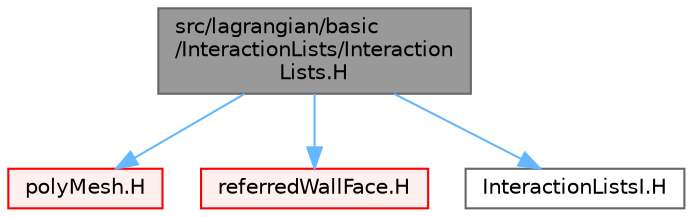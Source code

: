 digraph "src/lagrangian/basic/InteractionLists/InteractionLists.H"
{
 // LATEX_PDF_SIZE
  bgcolor="transparent";
  edge [fontname=Helvetica,fontsize=10,labelfontname=Helvetica,labelfontsize=10];
  node [fontname=Helvetica,fontsize=10,shape=box,height=0.2,width=0.4];
  Node1 [id="Node000001",label="src/lagrangian/basic\l/InteractionLists/Interaction\lLists.H",height=0.2,width=0.4,color="gray40", fillcolor="grey60", style="filled", fontcolor="black",tooltip=" "];
  Node1 -> Node2 [id="edge1_Node000001_Node000002",color="steelblue1",style="solid",tooltip=" "];
  Node2 [id="Node000002",label="polyMesh.H",height=0.2,width=0.4,color="red", fillcolor="#FFF0F0", style="filled",URL="$polyMesh_8H.html",tooltip=" "];
  Node1 -> Node279 [id="edge2_Node000001_Node000279",color="steelblue1",style="solid",tooltip=" "];
  Node279 [id="Node000279",label="referredWallFace.H",height=0.2,width=0.4,color="red", fillcolor="#FFF0F0", style="filled",URL="$referredWallFace_8H.html",tooltip=" "];
  Node1 -> Node281 [id="edge3_Node000001_Node000281",color="steelblue1",style="solid",tooltip=" "];
  Node281 [id="Node000281",label="InteractionListsI.H",height=0.2,width=0.4,color="grey40", fillcolor="white", style="filled",URL="$InteractionListsI_8H.html",tooltip=" "];
}
